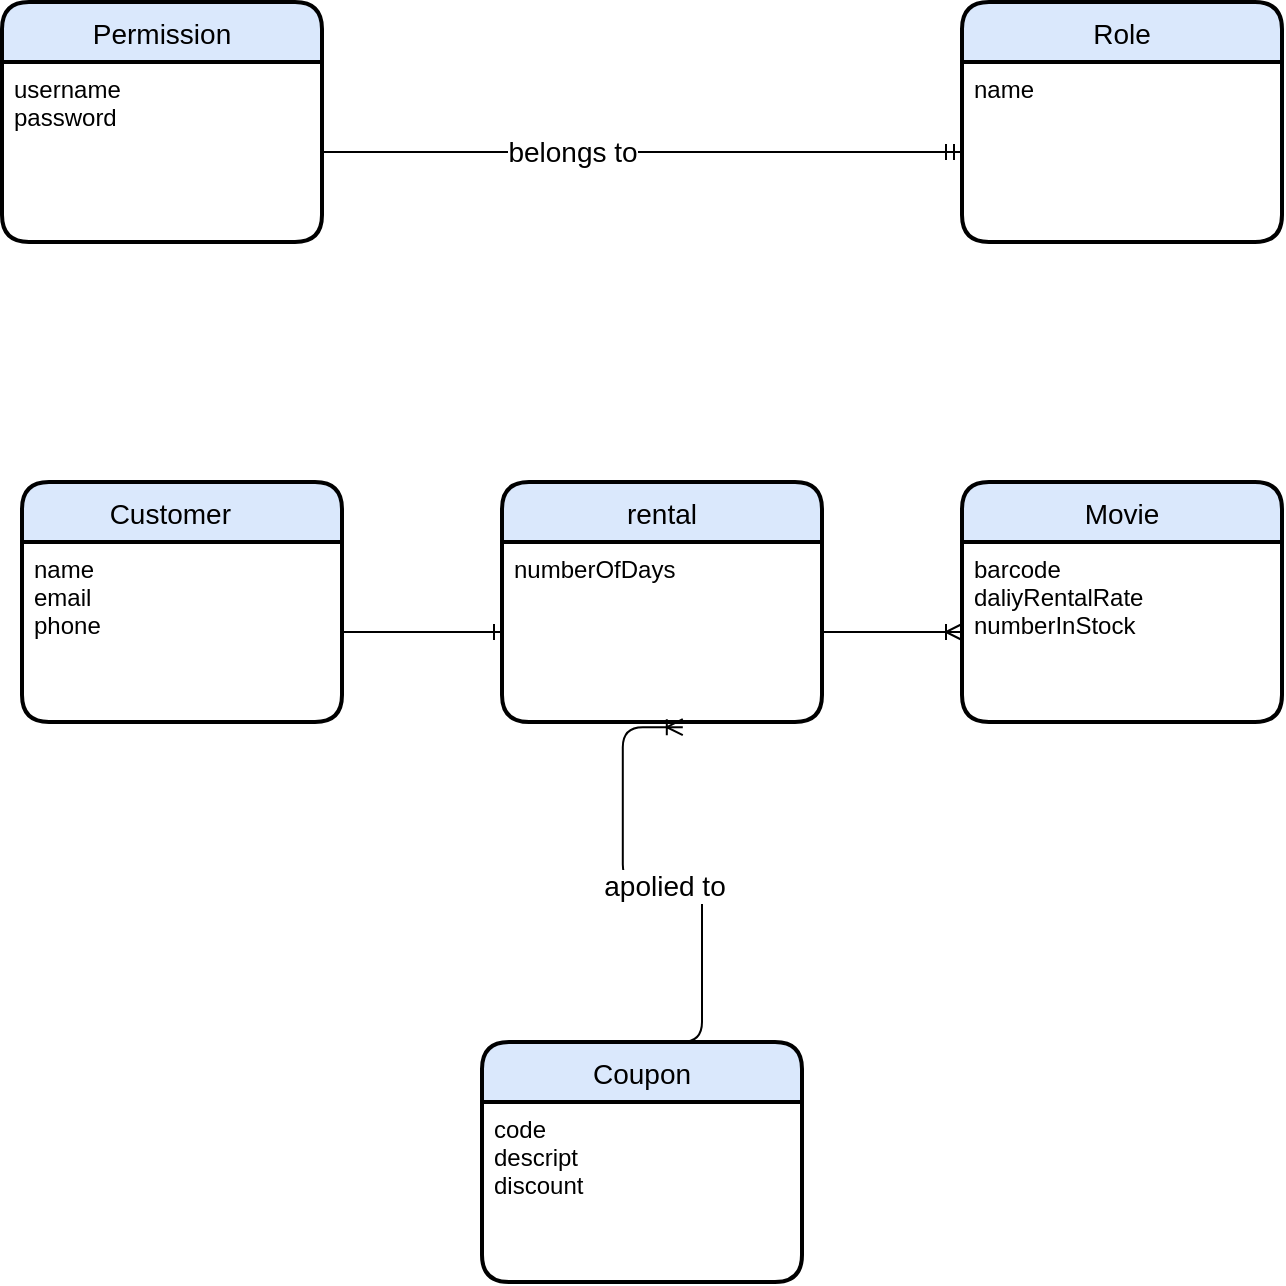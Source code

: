 <mxfile version="15.2.9" type="github">
  <diagram id="_vZujDajarzqPkOY30oS" name="Page-1">
    <mxGraphModel dx="1038" dy="574" grid="1" gridSize="10" guides="1" tooltips="1" connect="1" arrows="1" fold="1" page="1" pageScale="1" pageWidth="827" pageHeight="1169" math="0" shadow="0">
      <root>
        <mxCell id="FtsJpbPkDcVGlRcWK5zW-0" />
        <mxCell id="FtsJpbPkDcVGlRcWK5zW-1" parent="FtsJpbPkDcVGlRcWK5zW-0" />
        <mxCell id="rZKjG5YOGtt5fBIhlF__-1" value="Movie" style="swimlane;childLayout=stackLayout;horizontal=1;startSize=30;horizontalStack=0;rounded=1;fontSize=14;fontStyle=0;strokeWidth=2;resizeParent=0;resizeLast=1;shadow=0;dashed=0;align=center;fillColor=#dae8fc;" parent="FtsJpbPkDcVGlRcWK5zW-1" vertex="1">
          <mxGeometry x="540" y="270" width="160" height="120" as="geometry" />
        </mxCell>
        <mxCell id="rZKjG5YOGtt5fBIhlF__-2" value="barcode&#xa;daliyRentalRate&#xa;numberInStock" style="align=left;strokeColor=none;fillColor=none;spacingLeft=4;fontSize=12;verticalAlign=top;resizable=0;rotatable=0;part=1;" parent="rZKjG5YOGtt5fBIhlF__-1" vertex="1">
          <mxGeometry y="30" width="160" height="90" as="geometry" />
        </mxCell>
        <mxCell id="rZKjG5YOGtt5fBIhlF__-3" value="Customer   " style="swimlane;childLayout=stackLayout;horizontal=1;startSize=30;horizontalStack=0;rounded=1;fontSize=14;fontStyle=0;strokeWidth=2;resizeParent=0;resizeLast=1;shadow=0;dashed=0;align=center;fillColor=#dae8fc;" parent="FtsJpbPkDcVGlRcWK5zW-1" vertex="1">
          <mxGeometry x="70" y="270" width="160" height="120" as="geometry" />
        </mxCell>
        <mxCell id="rZKjG5YOGtt5fBIhlF__-4" value="name&#xa;email&#xa;phone" style="align=left;strokeColor=none;fillColor=none;spacingLeft=4;fontSize=12;verticalAlign=top;resizable=0;rotatable=0;part=1;" parent="rZKjG5YOGtt5fBIhlF__-3" vertex="1">
          <mxGeometry y="30" width="160" height="90" as="geometry" />
        </mxCell>
        <mxCell id="rZKjG5YOGtt5fBIhlF__-11" value="rental" style="swimlane;childLayout=stackLayout;horizontal=1;startSize=30;horizontalStack=0;rounded=1;fontSize=14;fontStyle=0;strokeWidth=2;resizeParent=0;resizeLast=1;shadow=0;dashed=0;align=center;fillColor=#dae8fc;" parent="FtsJpbPkDcVGlRcWK5zW-1" vertex="1">
          <mxGeometry x="310" y="270" width="160" height="120" as="geometry" />
        </mxCell>
        <mxCell id="rZKjG5YOGtt5fBIhlF__-12" value="numberOfDays" style="align=left;strokeColor=none;fillColor=none;spacingLeft=4;fontSize=12;verticalAlign=top;resizable=0;rotatable=0;part=1;" parent="rZKjG5YOGtt5fBIhlF__-11" vertex="1">
          <mxGeometry y="30" width="160" height="90" as="geometry" />
        </mxCell>
        <mxCell id="rZKjG5YOGtt5fBIhlF__-14" value="" style="edgeStyle=entityRelationEdgeStyle;fontSize=12;html=1;endArrow=ERone;endFill=1;startSize=30;exitX=1;exitY=0.5;exitDx=0;exitDy=0;entryX=0;entryY=0.5;entryDx=0;entryDy=0;" parent="FtsJpbPkDcVGlRcWK5zW-1" source="rZKjG5YOGtt5fBIhlF__-4" target="rZKjG5YOGtt5fBIhlF__-12" edge="1">
          <mxGeometry width="100" height="100" relative="1" as="geometry">
            <mxPoint x="360" y="350" as="sourcePoint" />
            <mxPoint x="460" y="250" as="targetPoint" />
          </mxGeometry>
        </mxCell>
        <mxCell id="rZKjG5YOGtt5fBIhlF__-15" value="" style="edgeStyle=entityRelationEdgeStyle;fontSize=12;html=1;endArrow=ERoneToMany;startSize=30;exitX=1;exitY=0.5;exitDx=0;exitDy=0;entryX=0;entryY=0.5;entryDx=0;entryDy=0;" parent="FtsJpbPkDcVGlRcWK5zW-1" source="rZKjG5YOGtt5fBIhlF__-12" target="rZKjG5YOGtt5fBIhlF__-2" edge="1">
          <mxGeometry width="100" height="100" relative="1" as="geometry">
            <mxPoint x="360" y="350" as="sourcePoint" />
            <mxPoint x="460" y="250" as="targetPoint" />
          </mxGeometry>
        </mxCell>
        <mxCell id="rZKjG5YOGtt5fBIhlF__-16" value="Coupon" style="swimlane;childLayout=stackLayout;horizontal=1;startSize=30;horizontalStack=0;rounded=1;fontSize=14;fontStyle=0;strokeWidth=2;resizeParent=0;resizeLast=1;shadow=0;dashed=0;align=center;fillColor=#dae8fc;" parent="FtsJpbPkDcVGlRcWK5zW-1" vertex="1">
          <mxGeometry x="300" y="550" width="160" height="120" as="geometry" />
        </mxCell>
        <mxCell id="rZKjG5YOGtt5fBIhlF__-17" value="code&#xa;descript&#xa;discount" style="align=left;strokeColor=none;fillColor=none;spacingLeft=4;fontSize=12;verticalAlign=top;resizable=0;rotatable=0;part=1;" parent="rZKjG5YOGtt5fBIhlF__-16" vertex="1">
          <mxGeometry y="30" width="160" height="90" as="geometry" />
        </mxCell>
        <mxCell id="_zEFb7p0X2u4kLRQoVq6-0" value="" style="edgeStyle=entityRelationEdgeStyle;fontSize=12;html=1;endArrow=ERoneToMany;startSize=30;exitX=0.5;exitY=0;exitDx=0;exitDy=0;entryX=0.565;entryY=1.029;entryDx=0;entryDy=0;entryPerimeter=0;" edge="1" parent="FtsJpbPkDcVGlRcWK5zW-1" source="rZKjG5YOGtt5fBIhlF__-16" target="rZKjG5YOGtt5fBIhlF__-12">
          <mxGeometry width="100" height="100" relative="1" as="geometry">
            <mxPoint x="360" y="350" as="sourcePoint" />
            <mxPoint x="460" y="250" as="targetPoint" />
          </mxGeometry>
        </mxCell>
        <mxCell id="_zEFb7p0X2u4kLRQoVq6-1" value="apolied to" style="edgeLabel;html=1;align=center;verticalAlign=middle;resizable=0;points=[];fontSize=14;" vertex="1" connectable="0" parent="_zEFb7p0X2u4kLRQoVq6-0">
          <mxGeometry x="-0.002" relative="1" as="geometry">
            <mxPoint as="offset" />
          </mxGeometry>
        </mxCell>
        <mxCell id="_zEFb7p0X2u4kLRQoVq6-9" value="Permission" style="swimlane;childLayout=stackLayout;horizontal=1;startSize=30;horizontalStack=0;rounded=1;fontSize=14;fontStyle=0;strokeWidth=2;resizeParent=0;resizeLast=1;shadow=0;dashed=0;align=center;fillColor=#dae8fc;" vertex="1" parent="FtsJpbPkDcVGlRcWK5zW-1">
          <mxGeometry x="60" y="30" width="160" height="120" as="geometry" />
        </mxCell>
        <mxCell id="_zEFb7p0X2u4kLRQoVq6-10" value="username&#xa;password&#xa;" style="align=left;strokeColor=none;fillColor=none;spacingLeft=4;fontSize=12;verticalAlign=top;resizable=0;rotatable=0;part=1;" vertex="1" parent="_zEFb7p0X2u4kLRQoVq6-9">
          <mxGeometry y="30" width="160" height="90" as="geometry" />
        </mxCell>
        <mxCell id="_zEFb7p0X2u4kLRQoVq6-11" value="Role" style="swimlane;childLayout=stackLayout;horizontal=1;startSize=30;horizontalStack=0;rounded=1;fontSize=14;fontStyle=0;strokeWidth=2;resizeParent=0;resizeLast=1;shadow=0;dashed=0;align=center;fillColor=#dae8fc;" vertex="1" parent="FtsJpbPkDcVGlRcWK5zW-1">
          <mxGeometry x="540" y="30" width="160" height="120" as="geometry" />
        </mxCell>
        <mxCell id="_zEFb7p0X2u4kLRQoVq6-12" value="name&#xa;" style="align=left;strokeColor=none;fillColor=none;spacingLeft=4;fontSize=12;verticalAlign=top;resizable=0;rotatable=0;part=1;" vertex="1" parent="_zEFb7p0X2u4kLRQoVq6-11">
          <mxGeometry y="30" width="160" height="90" as="geometry" />
        </mxCell>
        <mxCell id="_zEFb7p0X2u4kLRQoVq6-16" value="" style="edgeStyle=entityRelationEdgeStyle;fontSize=12;html=1;endArrow=ERmandOne;startSize=30;entryX=0;entryY=0.5;entryDx=0;entryDy=0;" edge="1" parent="FtsJpbPkDcVGlRcWK5zW-1" source="_zEFb7p0X2u4kLRQoVq6-10" target="_zEFb7p0X2u4kLRQoVq6-12">
          <mxGeometry width="100" height="100" relative="1" as="geometry">
            <mxPoint x="440" y="260" as="sourcePoint" />
            <mxPoint x="540" y="160" as="targetPoint" />
          </mxGeometry>
        </mxCell>
        <mxCell id="_zEFb7p0X2u4kLRQoVq6-20" value="belongs to" style="edgeLabel;html=1;align=center;verticalAlign=middle;resizable=0;points=[];fontSize=14;" vertex="1" connectable="0" parent="_zEFb7p0X2u4kLRQoVq6-16">
          <mxGeometry x="-0.221" relative="1" as="geometry">
            <mxPoint as="offset" />
          </mxGeometry>
        </mxCell>
      </root>
    </mxGraphModel>
  </diagram>
</mxfile>
